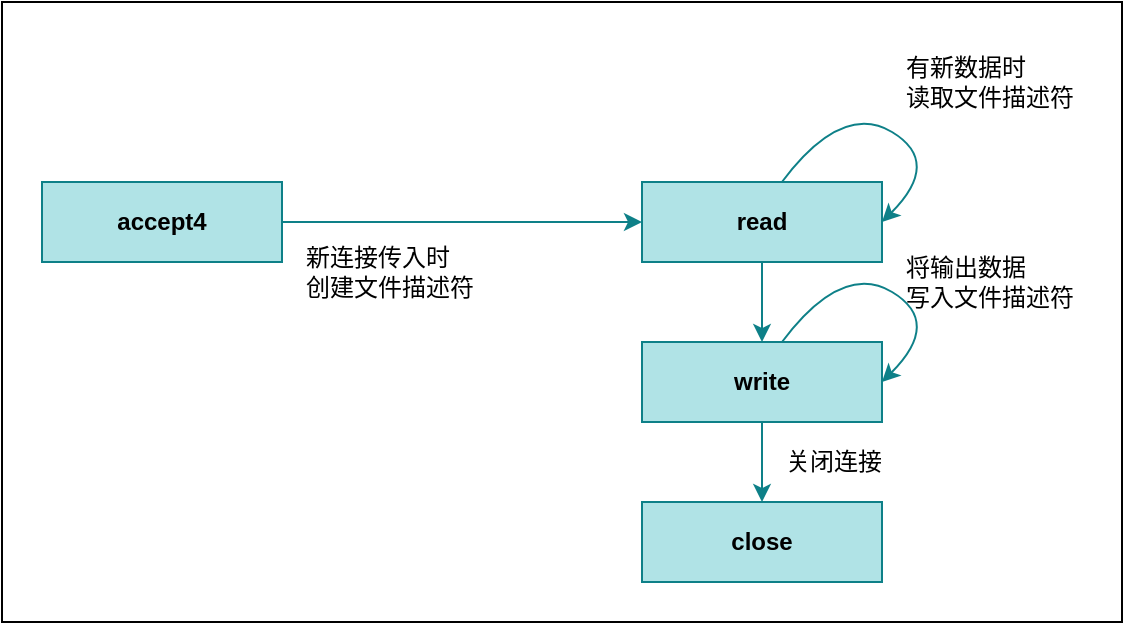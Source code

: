 <mxfile version="20.2.2" type="github">
  <diagram id="fpa_w3nfQHwVPm8lzAJ2" name="第 1 页">
    <mxGraphModel dx="813" dy="435" grid="1" gridSize="10" guides="1" tooltips="1" connect="1" arrows="1" fold="1" page="1" pageScale="1" pageWidth="827" pageHeight="1169" math="0" shadow="0">
      <root>
        <mxCell id="0" />
        <mxCell id="1" parent="0" />
        <mxCell id="isIyfuc2rhLOlFaG4fwx-18" value="" style="rounded=0;whiteSpace=wrap;html=1;" vertex="1" parent="1">
          <mxGeometry x="160" y="70" width="560" height="310" as="geometry" />
        </mxCell>
        <mxCell id="isIyfuc2rhLOlFaG4fwx-11" style="edgeStyle=orthogonalEdgeStyle;rounded=0;orthogonalLoop=1;jettySize=auto;html=1;entryX=0;entryY=0.5;entryDx=0;entryDy=0;fillColor=#b0e3e6;strokeColor=#0e8088;" edge="1" parent="1" source="isIyfuc2rhLOlFaG4fwx-1" target="isIyfuc2rhLOlFaG4fwx-3">
          <mxGeometry relative="1" as="geometry" />
        </mxCell>
        <mxCell id="isIyfuc2rhLOlFaG4fwx-1" value="accept4" style="rounded=0;whiteSpace=wrap;html=1;fontStyle=1;fillColor=#b0e3e6;strokeColor=#0e8088;" vertex="1" parent="1">
          <mxGeometry x="180" y="160" width="120" height="40" as="geometry" />
        </mxCell>
        <mxCell id="isIyfuc2rhLOlFaG4fwx-12" style="edgeStyle=orthogonalEdgeStyle;rounded=0;orthogonalLoop=1;jettySize=auto;html=1;exitX=0.5;exitY=1;exitDx=0;exitDy=0;entryX=0.5;entryY=0;entryDx=0;entryDy=0;fillColor=#b0e3e6;strokeColor=#0e8088;" edge="1" parent="1" source="isIyfuc2rhLOlFaG4fwx-3" target="isIyfuc2rhLOlFaG4fwx-4">
          <mxGeometry relative="1" as="geometry" />
        </mxCell>
        <mxCell id="isIyfuc2rhLOlFaG4fwx-3" value="read" style="rounded=0;whiteSpace=wrap;html=1;fontStyle=1;fillColor=#b0e3e6;strokeColor=#0e8088;" vertex="1" parent="1">
          <mxGeometry x="480" y="160" width="120" height="40" as="geometry" />
        </mxCell>
        <mxCell id="isIyfuc2rhLOlFaG4fwx-13" style="edgeStyle=orthogonalEdgeStyle;rounded=0;orthogonalLoop=1;jettySize=auto;html=1;exitX=0.5;exitY=1;exitDx=0;exitDy=0;entryX=0.5;entryY=0;entryDx=0;entryDy=0;fillColor=#b0e3e6;strokeColor=#0e8088;" edge="1" parent="1" source="isIyfuc2rhLOlFaG4fwx-4" target="isIyfuc2rhLOlFaG4fwx-5">
          <mxGeometry relative="1" as="geometry" />
        </mxCell>
        <mxCell id="isIyfuc2rhLOlFaG4fwx-4" value="write" style="rounded=0;whiteSpace=wrap;html=1;fontStyle=1;fillColor=#b0e3e6;strokeColor=#0e8088;" vertex="1" parent="1">
          <mxGeometry x="480" y="240" width="120" height="40" as="geometry" />
        </mxCell>
        <mxCell id="isIyfuc2rhLOlFaG4fwx-5" value="close" style="rounded=0;whiteSpace=wrap;html=1;fontStyle=1;fillColor=#b0e3e6;strokeColor=#0e8088;" vertex="1" parent="1">
          <mxGeometry x="480" y="320" width="120" height="40" as="geometry" />
        </mxCell>
        <mxCell id="isIyfuc2rhLOlFaG4fwx-15" value="" style="curved=1;endArrow=classic;html=1;rounded=0;exitX=0.583;exitY=0;exitDx=0;exitDy=0;entryX=1;entryY=0.5;entryDx=0;entryDy=0;exitPerimeter=0;fillColor=#b0e3e6;strokeColor=#0e8088;" edge="1" parent="1" source="isIyfuc2rhLOlFaG4fwx-3" target="isIyfuc2rhLOlFaG4fwx-3">
          <mxGeometry width="50" height="50" relative="1" as="geometry">
            <mxPoint x="350" y="320" as="sourcePoint" />
            <mxPoint x="400" y="270" as="targetPoint" />
            <Array as="points">
              <mxPoint x="580" y="120" />
              <mxPoint x="630" y="150" />
            </Array>
          </mxGeometry>
        </mxCell>
        <mxCell id="isIyfuc2rhLOlFaG4fwx-17" value="" style="curved=1;endArrow=classic;html=1;rounded=0;fillColor=#b0e3e6;strokeColor=#0e8088;" edge="1" parent="1">
          <mxGeometry width="50" height="50" relative="1" as="geometry">
            <mxPoint x="550" y="240" as="sourcePoint" />
            <mxPoint x="600" y="260" as="targetPoint" />
            <Array as="points">
              <mxPoint x="580.04" y="200" />
              <mxPoint x="630.04" y="230" />
            </Array>
          </mxGeometry>
        </mxCell>
        <mxCell id="isIyfuc2rhLOlFaG4fwx-19" value="新连接传入时&lt;br&gt;创建文件描述符" style="text;strokeColor=none;fillColor=none;align=left;verticalAlign=middle;whiteSpace=wrap;rounded=0;fontSize=12;fontFamily=Helvetica;html=1;" vertex="1" parent="1">
          <mxGeometry x="310" y="190" width="160" height="30" as="geometry" />
        </mxCell>
        <mxCell id="isIyfuc2rhLOlFaG4fwx-20" value="有新数据时&lt;br&gt;读取文件描述符" style="text;strokeColor=none;fillColor=none;align=left;verticalAlign=middle;whiteSpace=wrap;rounded=0;fontSize=12;fontFamily=Helvetica;html=1;" vertex="1" parent="1">
          <mxGeometry x="610" y="90" width="90" height="40" as="geometry" />
        </mxCell>
        <mxCell id="isIyfuc2rhLOlFaG4fwx-21" value="将输出数据&lt;br&gt;写入文件描述符" style="text;strokeColor=none;fillColor=none;align=left;verticalAlign=middle;whiteSpace=wrap;rounded=0;fontSize=12;fontFamily=Helvetica;html=1;" vertex="1" parent="1">
          <mxGeometry x="610" y="190" width="90" height="40" as="geometry" />
        </mxCell>
        <mxCell id="isIyfuc2rhLOlFaG4fwx-22" value="关闭连接" style="text;strokeColor=none;fillColor=none;align=left;verticalAlign=middle;whiteSpace=wrap;rounded=0;fontSize=12;fontFamily=Helvetica;html=1;" vertex="1" parent="1">
          <mxGeometry x="550" y="290" width="60" height="20" as="geometry" />
        </mxCell>
      </root>
    </mxGraphModel>
  </diagram>
</mxfile>
